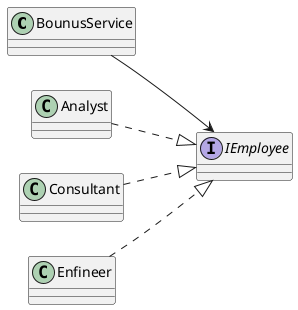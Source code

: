 @startuml class
left to right direction


class BounusService {}
interface IEmployee {}
class Analyst {}
class Consultant {}
class Enfineer {}

Analyst ..|> IEmployee
Consultant ..|> IEmployee
Enfineer ..|> IEmployee
BounusService --> IEmployee

@enduml